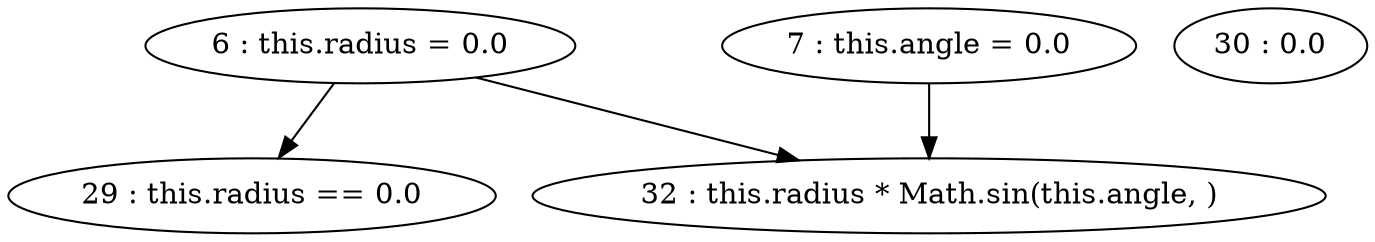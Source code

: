 digraph G {
"6 : this.radius = 0.0"
"6 : this.radius = 0.0" -> "29 : this.radius == 0.0"
"6 : this.radius = 0.0" -> "32 : this.radius * Math.sin(this.angle, )"
"7 : this.angle = 0.0"
"7 : this.angle = 0.0" -> "32 : this.radius * Math.sin(this.angle, )"
"29 : this.radius == 0.0"
"30 : 0.0"
"32 : this.radius * Math.sin(this.angle, )"
}